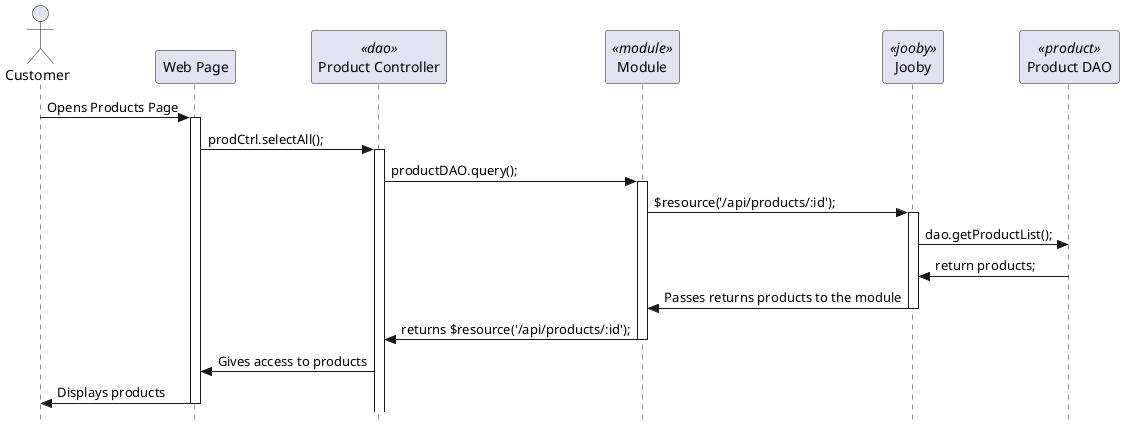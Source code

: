 @startuml
' use strict UML mode
skinparam style strictuml

actor "Customer" as customer
participant "Web Page" as main
participant "Product Controller" as controller <<dao>>
participant "Module" as module <<module>>
participant "Jooby" as jooby <<jooby>>
participant "Product DAO" as dao <<product>>

customer -> main : Opens Products Page
main++
main -> controller++ : prodCtrl.selectAll();


controller-> module++ : productDAO.query();


module -> jooby++ : $resource('/api/products/:id');


jooby -> dao : dao.getProductList();
dao -> jooby : return products;
jooby -> module : Passes returns products to the module
jooby--

module -> controller-- : returns $resource('/api/products/:id');

controller -> main : Gives access to products 
main -> customer : Displays products

main--

@enduml
